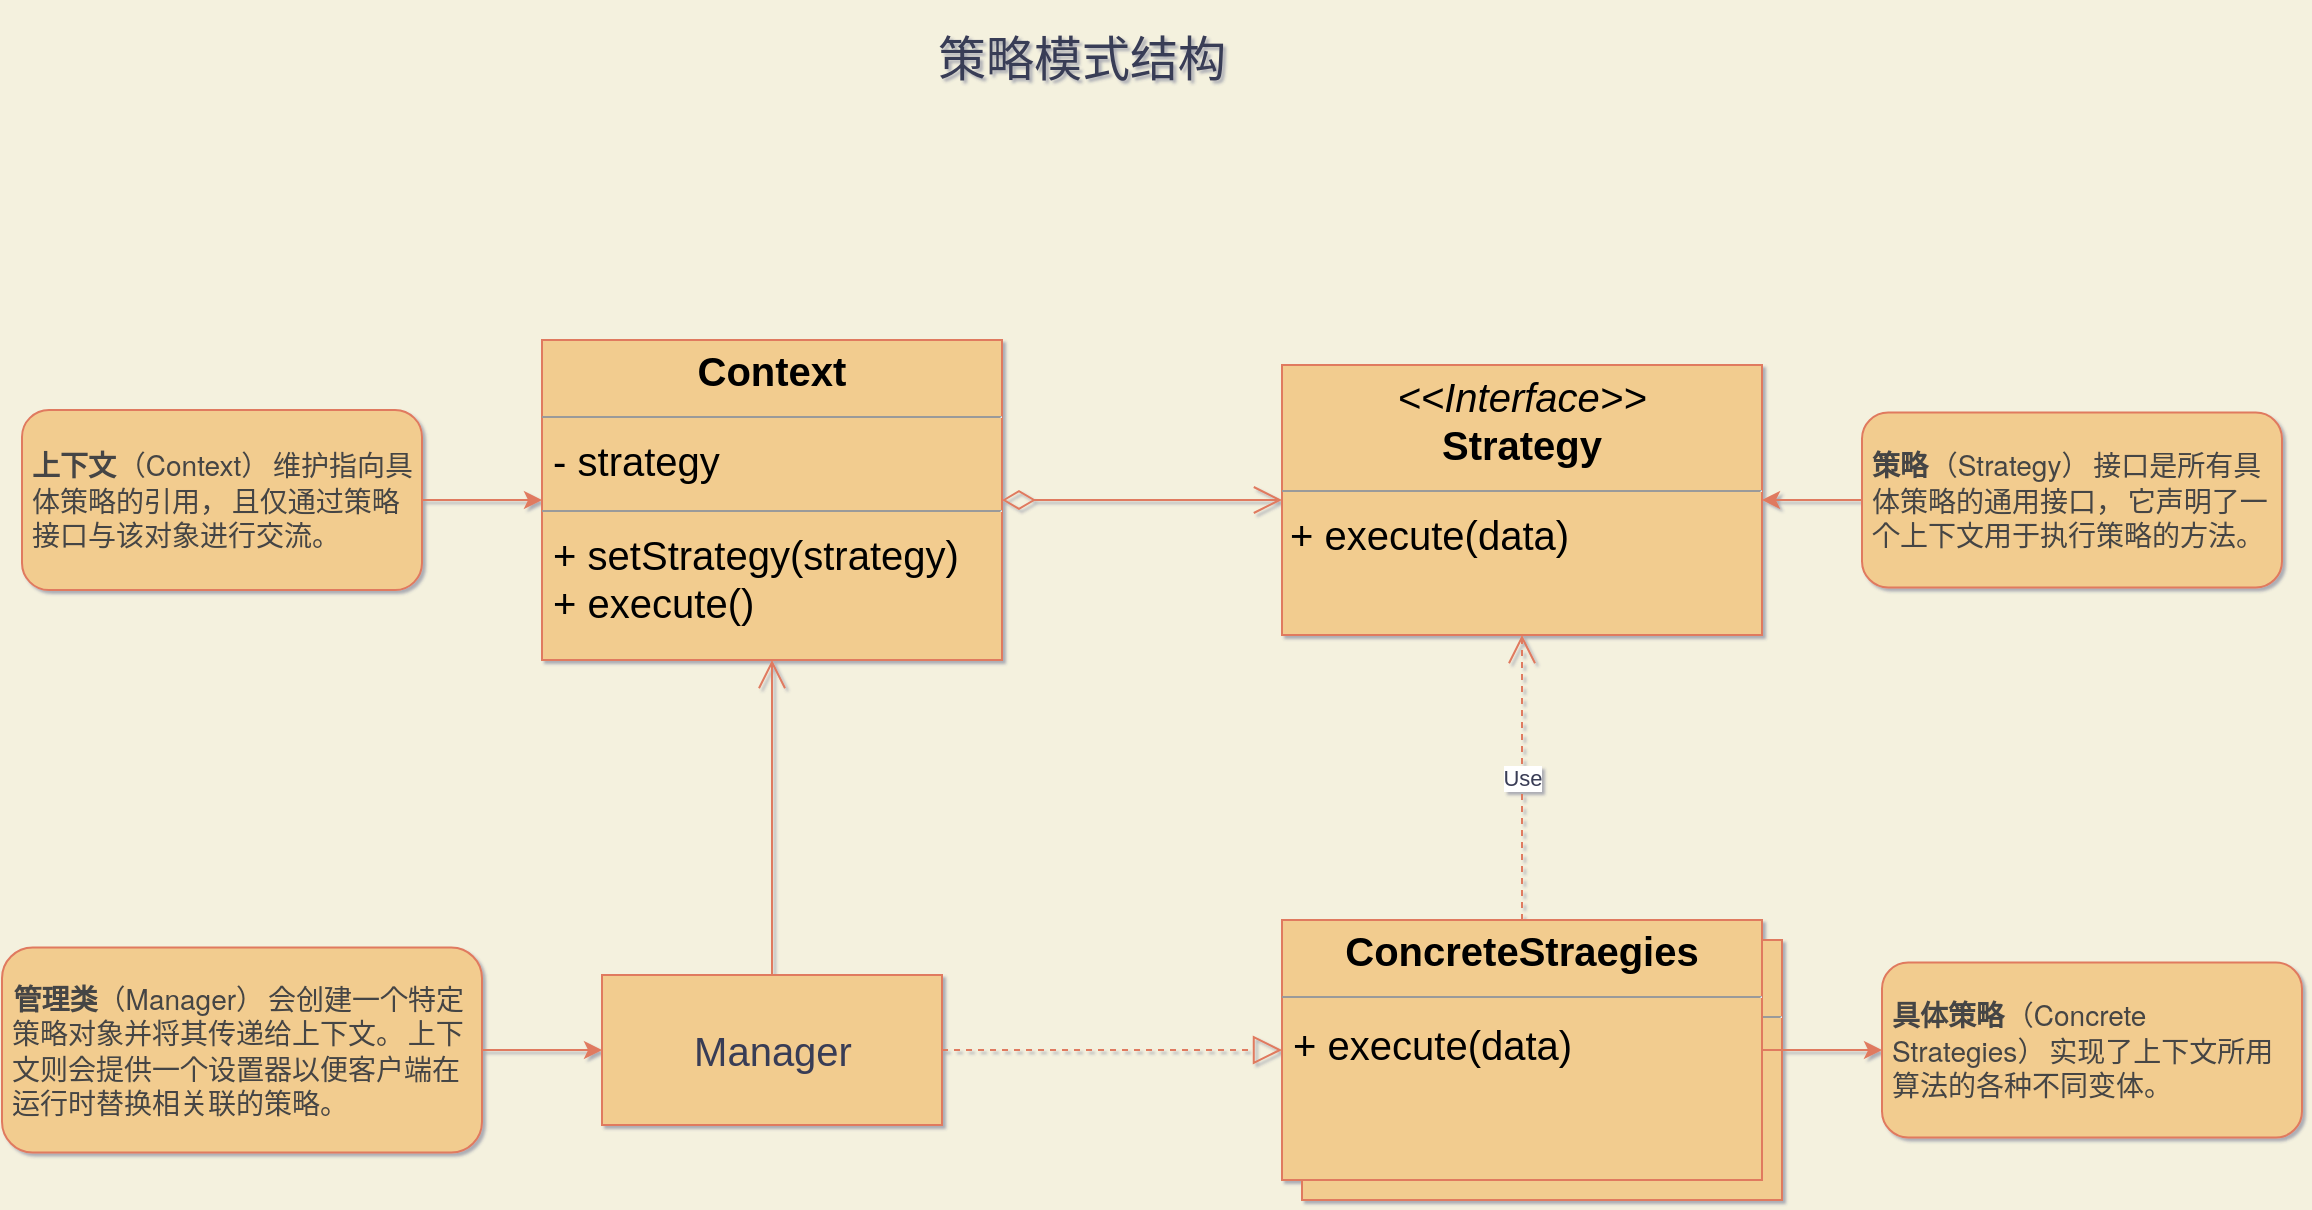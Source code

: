 <mxfile version="14.1.1" type="github">
  <diagram id="KKpHZEB-kb-YXtbk0vTv" name="第 1 页">
    <mxGraphModel dx="2052" dy="1060" grid="1" gridSize="10" guides="1" tooltips="1" connect="1" arrows="1" fold="1" page="1" pageScale="1" pageWidth="1500" pageHeight="1500" background="#F4F1DE" math="0" shadow="1">
      <root>
        <mxCell id="0" />
        <mxCell id="1" parent="0" />
        <mxCell id="gLQARR6lreuJ_GtyAnsH-1" value="&lt;span style=&quot;font-size: 24px&quot;&gt;策略模式结构&lt;/span&gt;" style="text;html=1;strokeColor=none;fillColor=none;align=center;verticalAlign=middle;whiteSpace=wrap;rounded=0;sketch=0;fontColor=#393C56;" vertex="1" parent="1">
          <mxGeometry x="600" y="10" width="280" height="60" as="geometry" />
        </mxCell>
        <mxCell id="gLQARR6lreuJ_GtyAnsH-6" value="&lt;p style=&quot;margin: 4px 0px 0px ; text-align: center ; font-size: 20px&quot;&gt;&lt;b&gt;&lt;font style=&quot;font-size: 20px&quot;&gt;Context&lt;/font&gt;&lt;/b&gt;&lt;/p&gt;&lt;hr size=&quot;1&quot; style=&quot;font-size: 20px&quot;&gt;&lt;font style=&quot;font-size: 20px&quot;&gt;&amp;nbsp;- strategy&lt;/font&gt;&lt;div style=&quot;height: 2px ; font-size: 20px&quot;&gt;&lt;font style=&quot;font-size: 20px&quot;&gt;&lt;br&gt;&lt;/font&gt;&lt;/div&gt;&lt;hr size=&quot;1&quot; style=&quot;font-size: 20px&quot;&gt;&lt;div style=&quot;height: 2px ; font-size: 20px&quot;&gt;&lt;font style=&quot;font-size: 20px&quot;&gt;&amp;nbsp;+ setStrategy(strategy)&lt;br&gt;&amp;nbsp;+ execute()&lt;/font&gt;&lt;/div&gt;" style="verticalAlign=top;align=left;overflow=fill;fontSize=12;fontFamily=Helvetica;html=1;rounded=0;sketch=0;strokeColor=#E07A5F;fillColor=#F2CC8F;" vertex="1" parent="1">
          <mxGeometry x="470" y="180" width="230" height="160" as="geometry" />
        </mxCell>
        <mxCell id="gLQARR6lreuJ_GtyAnsH-7" value="" style="endArrow=open;html=1;endSize=12;startArrow=diamondThin;startSize=14;startFill=0;edgeStyle=orthogonalEdgeStyle;align=left;verticalAlign=bottom;strokeColor=#E07A5F;fillColor=#F2CC8F;fontColor=#393C56;exitX=1;exitY=0.5;exitDx=0;exitDy=0;" edge="1" parent="1" source="gLQARR6lreuJ_GtyAnsH-6" target="gLQARR6lreuJ_GtyAnsH-8">
          <mxGeometry x="-1" y="3" relative="1" as="geometry">
            <mxPoint x="660" y="230" as="sourcePoint" />
            <mxPoint x="830" y="260" as="targetPoint" />
            <Array as="points" />
          </mxGeometry>
        </mxCell>
        <mxCell id="gLQARR6lreuJ_GtyAnsH-8" value="&lt;p style=&quot;margin: 4px 0px 0px ; text-align: center ; font-size: 20px&quot;&gt;&lt;font style=&quot;font-size: 20px&quot;&gt;&lt;i&gt;&amp;lt;&amp;lt;Interface&amp;gt;&amp;gt;&lt;/i&gt;&lt;br&gt;&lt;b&gt;Strategy&lt;/b&gt;&lt;/font&gt;&lt;/p&gt;&lt;hr size=&quot;1&quot; style=&quot;font-size: 20px&quot;&gt;&lt;p style=&quot;margin: 0px 0px 0px 4px ; font-size: 20px&quot;&gt;&lt;font style=&quot;font-size: 20px&quot;&gt;+ execute(data)&lt;/font&gt;&lt;br&gt;&lt;/p&gt;" style="verticalAlign=top;align=left;overflow=fill;fontSize=12;fontFamily=Helvetica;html=1;rounded=0;sketch=0;strokeColor=#E07A5F;fillColor=#F2CC8F;" vertex="1" parent="1">
          <mxGeometry x="840" y="192.5" width="240" height="135" as="geometry" />
        </mxCell>
        <mxCell id="gLQARR6lreuJ_GtyAnsH-11" value="" style="group" vertex="1" connectable="0" parent="1">
          <mxGeometry x="840" y="470" width="250" height="140" as="geometry" />
        </mxCell>
        <mxCell id="gLQARR6lreuJ_GtyAnsH-9" value="&lt;p style=&quot;margin: 4px 0px 0px ; text-align: center ; font-size: 20px&quot;&gt;&lt;b&gt;&lt;font style=&quot;font-size: 20px&quot;&gt;ConcreteStraegies&lt;/font&gt;&lt;/b&gt;&lt;/p&gt;&lt;hr size=&quot;1&quot; style=&quot;font-size: 20px&quot;&gt;&lt;div style=&quot;height: 2px ; font-size: 20px&quot;&gt;&lt;font style=&quot;font-size: 20px&quot;&gt;&amp;nbsp;&lt;/font&gt;&lt;/div&gt;&lt;font style=&quot;font-size: 20px&quot;&gt;&amp;nbsp;+ execute(data)&lt;/font&gt;" style="verticalAlign=top;align=left;overflow=fill;fontSize=12;fontFamily=Helvetica;html=1;rounded=0;sketch=0;strokeColor=#E07A5F;fillColor=#F2CC8F;" vertex="1" parent="gLQARR6lreuJ_GtyAnsH-11">
          <mxGeometry x="10" y="10" width="240" height="130" as="geometry" />
        </mxCell>
        <mxCell id="gLQARR6lreuJ_GtyAnsH-10" value="&lt;p style=&quot;margin: 4px 0px 0px ; text-align: center ; font-size: 20px&quot;&gt;&lt;b&gt;&lt;font style=&quot;font-size: 20px&quot;&gt;ConcreteStraegies&lt;/font&gt;&lt;/b&gt;&lt;/p&gt;&lt;hr size=&quot;1&quot; style=&quot;font-size: 20px&quot;&gt;&lt;div style=&quot;height: 2px ; font-size: 20px&quot;&gt;&lt;font style=&quot;font-size: 20px&quot;&gt;&amp;nbsp;&lt;/font&gt;&lt;/div&gt;&lt;font style=&quot;font-size: 20px&quot;&gt;&amp;nbsp;+ execute(data)&lt;/font&gt;" style="verticalAlign=top;align=left;overflow=fill;fontSize=12;fontFamily=Helvetica;html=1;rounded=0;sketch=0;strokeColor=#E07A5F;fillColor=#F2CC8F;" vertex="1" parent="gLQARR6lreuJ_GtyAnsH-11">
          <mxGeometry width="240" height="130" as="geometry" />
        </mxCell>
        <mxCell id="gLQARR6lreuJ_GtyAnsH-12" value="Use" style="endArrow=open;endSize=12;dashed=1;html=1;strokeColor=#E07A5F;fillColor=#F2CC8F;fontColor=#393C56;exitX=0.5;exitY=0;exitDx=0;exitDy=0;entryX=0.5;entryY=1;entryDx=0;entryDy=0;" edge="1" parent="1" source="gLQARR6lreuJ_GtyAnsH-10" target="gLQARR6lreuJ_GtyAnsH-8">
          <mxGeometry width="160" relative="1" as="geometry">
            <mxPoint x="600" y="440" as="sourcePoint" />
            <mxPoint x="760" y="440" as="targetPoint" />
          </mxGeometry>
        </mxCell>
        <mxCell id="gLQARR6lreuJ_GtyAnsH-13" value="&lt;span style=&quot;font-size: 20px&quot;&gt;Manager&lt;/span&gt;" style="html=1;rounded=0;sketch=0;strokeColor=#E07A5F;fillColor=#F2CC8F;fontColor=#393C56;" vertex="1" parent="1">
          <mxGeometry x="500" y="497.5" width="170" height="75" as="geometry" />
        </mxCell>
        <mxCell id="gLQARR6lreuJ_GtyAnsH-15" value="" style="endArrow=block;dashed=1;endFill=0;endSize=12;html=1;strokeColor=#E07A5F;fillColor=#F2CC8F;fontColor=#393C56;entryX=0;entryY=0.5;entryDx=0;entryDy=0;" edge="1" parent="1" source="gLQARR6lreuJ_GtyAnsH-13" target="gLQARR6lreuJ_GtyAnsH-10">
          <mxGeometry width="160" relative="1" as="geometry">
            <mxPoint x="610" y="540" as="sourcePoint" />
            <mxPoint x="770" y="540" as="targetPoint" />
          </mxGeometry>
        </mxCell>
        <mxCell id="gLQARR6lreuJ_GtyAnsH-17" value="" style="endArrow=open;endFill=1;endSize=12;html=1;strokeColor=#E07A5F;fillColor=#F2CC8F;fontColor=#393C56;entryX=0.5;entryY=1;entryDx=0;entryDy=0;exitX=0.5;exitY=0;exitDx=0;exitDy=0;" edge="1" parent="1" source="gLQARR6lreuJ_GtyAnsH-13" target="gLQARR6lreuJ_GtyAnsH-6">
          <mxGeometry width="160" relative="1" as="geometry">
            <mxPoint x="400" y="420" as="sourcePoint" />
            <mxPoint x="560" y="420" as="targetPoint" />
          </mxGeometry>
        </mxCell>
        <mxCell id="gLQARR6lreuJ_GtyAnsH-24" value="" style="edgeStyle=orthogonalEdgeStyle;curved=0;rounded=1;sketch=0;orthogonalLoop=1;jettySize=auto;html=1;strokeColor=#E07A5F;fillColor=#F2CC8F;fontColor=#393C56;" edge="1" parent="1" source="gLQARR6lreuJ_GtyAnsH-19" target="gLQARR6lreuJ_GtyAnsH-6">
          <mxGeometry relative="1" as="geometry" />
        </mxCell>
        <mxCell id="gLQARR6lreuJ_GtyAnsH-19" value="&lt;span style=&quot;box-sizing: border-box ; font-weight: 900 ; color: rgb(68 , 68 , 68) ; font-family: &amp;#34;pt sans&amp;#34; , &amp;#34;helvetica neue&amp;#34; , &amp;#34;arial&amp;#34; , &amp;#34;pingfang sc&amp;#34; , &amp;#34;microsoft yahei&amp;#34; , &amp;#34;hiragino sans gb&amp;#34; , sans-serif ; font-size: 14px&quot;&gt;上下文&lt;/span&gt;&lt;span class=&quot;chpule1&quot; style=&quot;box-sizing: border-box ; letter-spacing: 0.25rem ; color: rgb(68 , 68 , 68) ; font-family: &amp;#34;pt sans&amp;#34; , &amp;#34;helvetica neue&amp;#34; , &amp;#34;arial&amp;#34; , &amp;#34;pingfang sc&amp;#34; , &amp;#34;microsoft yahei&amp;#34; , &amp;#34;hiragino sans gb&amp;#34; , sans-serif ; font-size: 14px&quot;&gt;&amp;nbsp;&lt;/span&gt;&lt;span class=&quot;chpuri1&quot; style=&quot;box-sizing: border-box ; margin-left: -0.5em ; color: rgb(68 , 68 , 68) ; font-family: &amp;#34;pt sans&amp;#34; , &amp;#34;helvetica neue&amp;#34; , &amp;#34;arial&amp;#34; , &amp;#34;pingfang sc&amp;#34; , &amp;#34;microsoft yahei&amp;#34; , &amp;#34;hiragino sans gb&amp;#34; , sans-serif ; font-size: 14px&quot;&gt;（&lt;/span&gt;&lt;span style=&quot;color: rgb(68 , 68 , 68) ; font-family: &amp;#34;pt sans&amp;#34; , &amp;#34;helvetica neue&amp;#34; , &amp;#34;arial&amp;#34; , &amp;#34;pingfang sc&amp;#34; , &amp;#34;microsoft yahei&amp;#34; , &amp;#34;hiragino sans gb&amp;#34; , sans-serif ; font-size: 14px&quot;&gt;Context&lt;/span&gt;&lt;span class=&quot;chpule2&quot; style=&quot;box-sizing: border-box ; letter-spacing: -0.6em ; color: rgb(68 , 68 , 68) ; font-family: &amp;#34;pt sans&amp;#34; , &amp;#34;helvetica neue&amp;#34; , &amp;#34;arial&amp;#34; , &amp;#34;pingfang sc&amp;#34; , &amp;#34;microsoft yahei&amp;#34; , &amp;#34;hiragino sans gb&amp;#34; , sans-serif ; font-size: 14px&quot;&gt;）&lt;/span&gt;&lt;span class=&quot;chpuri2&quot; style=&quot;box-sizing: border-box ; letter-spacing: 0.4rem ; color: rgb(68 , 68 , 68) ; font-family: &amp;#34;pt sans&amp;#34; , &amp;#34;helvetica neue&amp;#34; , &amp;#34;arial&amp;#34; , &amp;#34;pingfang sc&amp;#34; , &amp;#34;microsoft yahei&amp;#34; , &amp;#34;hiragino sans gb&amp;#34; , sans-serif ; font-size: 14px&quot;&gt;&amp;nbsp;&lt;/span&gt;&lt;span style=&quot;color: rgb(68 , 68 , 68) ; font-family: &amp;#34;pt sans&amp;#34; , &amp;#34;helvetica neue&amp;#34; , &amp;#34;arial&amp;#34; , &amp;#34;pingfang sc&amp;#34; , &amp;#34;microsoft yahei&amp;#34; , &amp;#34;hiragino sans gb&amp;#34; , sans-serif ; font-size: 14px&quot;&gt;维护指向具体策略的引用&lt;/span&gt;&lt;span class=&quot;chpule2&quot; style=&quot;box-sizing: border-box ; letter-spacing: -0.6em ; color: rgb(68 , 68 , 68) ; font-family: &amp;#34;pt sans&amp;#34; , &amp;#34;helvetica neue&amp;#34; , &amp;#34;arial&amp;#34; , &amp;#34;pingfang sc&amp;#34; , &amp;#34;microsoft yahei&amp;#34; , &amp;#34;hiragino sans gb&amp;#34; , sans-serif ; font-size: 14px&quot;&gt;，&lt;/span&gt;&lt;span class=&quot;chpuri2&quot; style=&quot;box-sizing: border-box ; letter-spacing: 0.4rem ; color: rgb(68 , 68 , 68) ; font-family: &amp;#34;pt sans&amp;#34; , &amp;#34;helvetica neue&amp;#34; , &amp;#34;arial&amp;#34; , &amp;#34;pingfang sc&amp;#34; , &amp;#34;microsoft yahei&amp;#34; , &amp;#34;hiragino sans gb&amp;#34; , sans-serif ; font-size: 14px&quot;&gt;&amp;nbsp;&lt;/span&gt;&lt;span style=&quot;color: rgb(68 , 68 , 68) ; font-family: &amp;#34;pt sans&amp;#34; , &amp;#34;helvetica neue&amp;#34; , &amp;#34;arial&amp;#34; , &amp;#34;pingfang sc&amp;#34; , &amp;#34;microsoft yahei&amp;#34; , &amp;#34;hiragino sans gb&amp;#34; , sans-serif ; font-size: 14px&quot;&gt;且仅通过策略接口与该对象进行交流&lt;/span&gt;&lt;span class=&quot;chpule2&quot; style=&quot;box-sizing: border-box ; letter-spacing: -0.6em ; color: rgb(68 , 68 , 68) ; font-family: &amp;#34;pt sans&amp;#34; , &amp;#34;helvetica neue&amp;#34; , &amp;#34;arial&amp;#34; , &amp;#34;pingfang sc&amp;#34; , &amp;#34;microsoft yahei&amp;#34; , &amp;#34;hiragino sans gb&amp;#34; , sans-serif ; font-size: 14px&quot;&gt;。&lt;/span&gt;" style="rounded=1;whiteSpace=wrap;html=1;sketch=0;strokeColor=#E07A5F;fillColor=#F2CC8F;fontColor=#393C56;align=left;spacingLeft=0;spacing=5;" vertex="1" parent="1">
          <mxGeometry x="210" y="215" width="200" height="90" as="geometry" />
        </mxCell>
        <mxCell id="gLQARR6lreuJ_GtyAnsH-25" value="" style="edgeStyle=orthogonalEdgeStyle;curved=0;rounded=1;sketch=0;orthogonalLoop=1;jettySize=auto;html=1;strokeColor=#E07A5F;fillColor=#F2CC8F;fontColor=#393C56;" edge="1" parent="1" source="gLQARR6lreuJ_GtyAnsH-20" target="gLQARR6lreuJ_GtyAnsH-8">
          <mxGeometry relative="1" as="geometry" />
        </mxCell>
        <mxCell id="gLQARR6lreuJ_GtyAnsH-20" value="&lt;span style=&quot;box-sizing: border-box ; font-weight: 900 ; color: rgb(68 , 68 , 68) ; font-family: &amp;#34;pt sans&amp;#34; , &amp;#34;helvetica neue&amp;#34; , &amp;#34;arial&amp;#34; , &amp;#34;pingfang sc&amp;#34; , &amp;#34;microsoft yahei&amp;#34; , &amp;#34;hiragino sans gb&amp;#34; , sans-serif ; font-size: 14px&quot;&gt;策略&lt;/span&gt;&lt;span class=&quot;chpule1&quot; style=&quot;box-sizing: border-box ; letter-spacing: 0.25rem ; color: rgb(68 , 68 , 68) ; font-family: &amp;#34;pt sans&amp;#34; , &amp;#34;helvetica neue&amp;#34; , &amp;#34;arial&amp;#34; , &amp;#34;pingfang sc&amp;#34; , &amp;#34;microsoft yahei&amp;#34; , &amp;#34;hiragino sans gb&amp;#34; , sans-serif ; font-size: 14px&quot;&gt;&amp;nbsp;&lt;/span&gt;&lt;span class=&quot;chpuri1&quot; style=&quot;box-sizing: border-box ; margin-left: -0.5em ; color: rgb(68 , 68 , 68) ; font-family: &amp;#34;pt sans&amp;#34; , &amp;#34;helvetica neue&amp;#34; , &amp;#34;arial&amp;#34; , &amp;#34;pingfang sc&amp;#34; , &amp;#34;microsoft yahei&amp;#34; , &amp;#34;hiragino sans gb&amp;#34; , sans-serif ; font-size: 14px&quot;&gt;（&lt;/span&gt;&lt;span style=&quot;color: rgb(68 , 68 , 68) ; font-family: &amp;#34;pt sans&amp;#34; , &amp;#34;helvetica neue&amp;#34; , &amp;#34;arial&amp;#34; , &amp;#34;pingfang sc&amp;#34; , &amp;#34;microsoft yahei&amp;#34; , &amp;#34;hiragino sans gb&amp;#34; , sans-serif ; font-size: 14px&quot;&gt;Strategy&lt;/span&gt;&lt;span class=&quot;chpule2&quot; style=&quot;box-sizing: border-box ; letter-spacing: -0.6em ; color: rgb(68 , 68 , 68) ; font-family: &amp;#34;pt sans&amp;#34; , &amp;#34;helvetica neue&amp;#34; , &amp;#34;arial&amp;#34; , &amp;#34;pingfang sc&amp;#34; , &amp;#34;microsoft yahei&amp;#34; , &amp;#34;hiragino sans gb&amp;#34; , sans-serif ; font-size: 14px&quot;&gt;）&lt;/span&gt;&lt;span class=&quot;chpuri2&quot; style=&quot;box-sizing: border-box ; letter-spacing: 0.4rem ; color: rgb(68 , 68 , 68) ; font-family: &amp;#34;pt sans&amp;#34; , &amp;#34;helvetica neue&amp;#34; , &amp;#34;arial&amp;#34; , &amp;#34;pingfang sc&amp;#34; , &amp;#34;microsoft yahei&amp;#34; , &amp;#34;hiragino sans gb&amp;#34; , sans-serif ; font-size: 14px&quot;&gt;&amp;nbsp;&lt;/span&gt;&lt;span style=&quot;color: rgb(68 , 68 , 68) ; font-family: &amp;#34;pt sans&amp;#34; , &amp;#34;helvetica neue&amp;#34; , &amp;#34;arial&amp;#34; , &amp;#34;pingfang sc&amp;#34; , &amp;#34;microsoft yahei&amp;#34; , &amp;#34;hiragino sans gb&amp;#34; , sans-serif ; font-size: 14px&quot;&gt;接口是所有具体策略的通用接口&lt;/span&gt;&lt;span class=&quot;chpule2&quot; style=&quot;box-sizing: border-box ; letter-spacing: -0.6em ; color: rgb(68 , 68 , 68) ; font-family: &amp;#34;pt sans&amp;#34; , &amp;#34;helvetica neue&amp;#34; , &amp;#34;arial&amp;#34; , &amp;#34;pingfang sc&amp;#34; , &amp;#34;microsoft yahei&amp;#34; , &amp;#34;hiragino sans gb&amp;#34; , sans-serif ; font-size: 14px&quot;&gt;，&lt;/span&gt;&lt;span class=&quot;chpuri2&quot; style=&quot;box-sizing: border-box ; letter-spacing: 0.4rem ; color: rgb(68 , 68 , 68) ; font-family: &amp;#34;pt sans&amp;#34; , &amp;#34;helvetica neue&amp;#34; , &amp;#34;arial&amp;#34; , &amp;#34;pingfang sc&amp;#34; , &amp;#34;microsoft yahei&amp;#34; , &amp;#34;hiragino sans gb&amp;#34; , sans-serif ; font-size: 14px&quot;&gt;&amp;nbsp;&lt;/span&gt;&lt;span style=&quot;color: rgb(68 , 68 , 68) ; font-family: &amp;#34;pt sans&amp;#34; , &amp;#34;helvetica neue&amp;#34; , &amp;#34;arial&amp;#34; , &amp;#34;pingfang sc&amp;#34; , &amp;#34;microsoft yahei&amp;#34; , &amp;#34;hiragino sans gb&amp;#34; , sans-serif ; font-size: 14px&quot;&gt;它声明了一个上下文用于执行策略的方法&lt;/span&gt;&lt;span class=&quot;chpule2&quot; style=&quot;box-sizing: border-box ; letter-spacing: -0.6em ; color: rgb(68 , 68 , 68) ; font-family: &amp;#34;pt sans&amp;#34; , &amp;#34;helvetica neue&amp;#34; , &amp;#34;arial&amp;#34; , &amp;#34;pingfang sc&amp;#34; , &amp;#34;microsoft yahei&amp;#34; , &amp;#34;hiragino sans gb&amp;#34; , sans-serif ; font-size: 14px&quot;&gt;。&lt;/span&gt;" style="rounded=1;whiteSpace=wrap;html=1;sketch=0;strokeColor=#E07A5F;fillColor=#F2CC8F;fontColor=#393C56;align=left;spacing=5;" vertex="1" parent="1">
          <mxGeometry x="1130" y="216.25" width="210" height="87.5" as="geometry" />
        </mxCell>
        <mxCell id="gLQARR6lreuJ_GtyAnsH-21" value="&lt;span style=&quot;box-sizing: border-box ; font-weight: 900 ; color: rgb(68 , 68 , 68) ; font-family: &amp;#34;pt sans&amp;#34; , &amp;#34;helvetica neue&amp;#34; , &amp;#34;arial&amp;#34; , &amp;#34;pingfang sc&amp;#34; , &amp;#34;microsoft yahei&amp;#34; , &amp;#34;hiragino sans gb&amp;#34; , sans-serif ; font-size: 14px&quot;&gt;具体策略&lt;/span&gt;&lt;span class=&quot;chpule1&quot; style=&quot;box-sizing: border-box ; letter-spacing: 0.25rem ; color: rgb(68 , 68 , 68) ; font-family: &amp;#34;pt sans&amp;#34; , &amp;#34;helvetica neue&amp;#34; , &amp;#34;arial&amp;#34; , &amp;#34;pingfang sc&amp;#34; , &amp;#34;microsoft yahei&amp;#34; , &amp;#34;hiragino sans gb&amp;#34; , sans-serif ; font-size: 14px&quot;&gt;&amp;nbsp;&lt;/span&gt;&lt;span class=&quot;chpuri1&quot; style=&quot;box-sizing: border-box ; margin-left: -0.5em ; color: rgb(68 , 68 , 68) ; font-family: &amp;#34;pt sans&amp;#34; , &amp;#34;helvetica neue&amp;#34; , &amp;#34;arial&amp;#34; , &amp;#34;pingfang sc&amp;#34; , &amp;#34;microsoft yahei&amp;#34; , &amp;#34;hiragino sans gb&amp;#34; , sans-serif ; font-size: 14px&quot;&gt;（&lt;/span&gt;&lt;span style=&quot;color: rgb(68 , 68 , 68) ; font-family: &amp;#34;pt sans&amp;#34; , &amp;#34;helvetica neue&amp;#34; , &amp;#34;arial&amp;#34; , &amp;#34;pingfang sc&amp;#34; , &amp;#34;microsoft yahei&amp;#34; , &amp;#34;hiragino sans gb&amp;#34; , sans-serif ; font-size: 14px&quot;&gt;Concrete Strategies&lt;/span&gt;&lt;span class=&quot;chpule2&quot; style=&quot;box-sizing: border-box ; letter-spacing: -0.6em ; color: rgb(68 , 68 , 68) ; font-family: &amp;#34;pt sans&amp;#34; , &amp;#34;helvetica neue&amp;#34; , &amp;#34;arial&amp;#34; , &amp;#34;pingfang sc&amp;#34; , &amp;#34;microsoft yahei&amp;#34; , &amp;#34;hiragino sans gb&amp;#34; , sans-serif ; font-size: 14px&quot;&gt;）&lt;/span&gt;&lt;span class=&quot;chpuri2&quot; style=&quot;box-sizing: border-box ; letter-spacing: 0.4rem ; color: rgb(68 , 68 , 68) ; font-family: &amp;#34;pt sans&amp;#34; , &amp;#34;helvetica neue&amp;#34; , &amp;#34;arial&amp;#34; , &amp;#34;pingfang sc&amp;#34; , &amp;#34;microsoft yahei&amp;#34; , &amp;#34;hiragino sans gb&amp;#34; , sans-serif ; font-size: 14px&quot;&gt;&amp;nbsp;&lt;/span&gt;&lt;span style=&quot;color: rgb(68 , 68 , 68) ; font-family: &amp;#34;pt sans&amp;#34; , &amp;#34;helvetica neue&amp;#34; , &amp;#34;arial&amp;#34; , &amp;#34;pingfang sc&amp;#34; , &amp;#34;microsoft yahei&amp;#34; , &amp;#34;hiragino sans gb&amp;#34; , sans-serif ; font-size: 14px&quot;&gt;实现了上下文所用算法的各种不同变体&lt;/span&gt;&lt;span class=&quot;chpule2&quot; style=&quot;box-sizing: border-box ; letter-spacing: -0.6em ; color: rgb(68 , 68 , 68) ; font-family: &amp;#34;pt sans&amp;#34; , &amp;#34;helvetica neue&amp;#34; , &amp;#34;arial&amp;#34; , &amp;#34;pingfang sc&amp;#34; , &amp;#34;microsoft yahei&amp;#34; , &amp;#34;hiragino sans gb&amp;#34; , sans-serif ; font-size: 14px&quot;&gt;。&lt;/span&gt;" style="rounded=1;whiteSpace=wrap;html=1;sketch=0;strokeColor=#E07A5F;fillColor=#F2CC8F;fontColor=#393C56;align=left;spacing=5;" vertex="1" parent="1">
          <mxGeometry x="1140" y="491.25" width="210" height="87.5" as="geometry" />
        </mxCell>
        <mxCell id="gLQARR6lreuJ_GtyAnsH-23" value="" style="edgeStyle=orthogonalEdgeStyle;curved=0;rounded=1;sketch=0;orthogonalLoop=1;jettySize=auto;html=1;strokeColor=#E07A5F;fillColor=#F2CC8F;fontColor=#393C56;" edge="1" parent="1" source="gLQARR6lreuJ_GtyAnsH-22" target="gLQARR6lreuJ_GtyAnsH-13">
          <mxGeometry relative="1" as="geometry" />
        </mxCell>
        <mxCell id="gLQARR6lreuJ_GtyAnsH-22" value="&lt;span class=&quot;chpuri1&quot; style=&quot;box-sizing: border-box ; margin-left: -0.5em ; color: rgb(68 , 68 , 68) ; font-family: &amp;#34;pt sans&amp;#34; , &amp;#34;helvetica neue&amp;#34; , &amp;#34;arial&amp;#34; , &amp;#34;pingfang sc&amp;#34; , &amp;#34;microsoft yahei&amp;#34; , &amp;#34;hiragino sans gb&amp;#34; , sans-serif ; font-size: 14px&quot;&gt;&lt;b&gt;&amp;nbsp; 管理类&lt;/b&gt;（Manager&lt;/span&gt;&lt;span class=&quot;chpule2&quot; style=&quot;box-sizing: border-box ; letter-spacing: -0.6em ; color: rgb(68 , 68 , 68) ; font-family: &amp;#34;pt sans&amp;#34; , &amp;#34;helvetica neue&amp;#34; , &amp;#34;arial&amp;#34; , &amp;#34;pingfang sc&amp;#34; , &amp;#34;microsoft yahei&amp;#34; , &amp;#34;hiragino sans gb&amp;#34; , sans-serif ; font-size: 14px&quot;&gt;）&lt;/span&gt;&lt;span class=&quot;chpuri2&quot; style=&quot;box-sizing: border-box ; letter-spacing: 0.4rem ; color: rgb(68 , 68 , 68) ; font-family: &amp;#34;pt sans&amp;#34; , &amp;#34;helvetica neue&amp;#34; , &amp;#34;arial&amp;#34; , &amp;#34;pingfang sc&amp;#34; , &amp;#34;microsoft yahei&amp;#34; , &amp;#34;hiragino sans gb&amp;#34; , sans-serif ; font-size: 14px&quot;&gt;&amp;nbsp;&lt;/span&gt;&lt;span style=&quot;color: rgb(68 , 68 , 68) ; font-family: &amp;#34;pt sans&amp;#34; , &amp;#34;helvetica neue&amp;#34; , &amp;#34;arial&amp;#34; , &amp;#34;pingfang sc&amp;#34; , &amp;#34;microsoft yahei&amp;#34; , &amp;#34;hiragino sans gb&amp;#34; , sans-serif ; font-size: 14px&quot;&gt;会创建一个特定策略对象并将其传递给上下文&lt;/span&gt;&lt;span class=&quot;chpule2&quot; style=&quot;box-sizing: border-box ; letter-spacing: -0.6em ; color: rgb(68 , 68 , 68) ; font-family: &amp;#34;pt sans&amp;#34; , &amp;#34;helvetica neue&amp;#34; , &amp;#34;arial&amp;#34; , &amp;#34;pingfang sc&amp;#34; , &amp;#34;microsoft yahei&amp;#34; , &amp;#34;hiragino sans gb&amp;#34; , sans-serif ; font-size: 14px&quot;&gt;。&lt;/span&gt;&lt;span class=&quot;chpuri2&quot; style=&quot;box-sizing: border-box ; letter-spacing: 0.4rem ; color: rgb(68 , 68 , 68) ; font-family: &amp;#34;pt sans&amp;#34; , &amp;#34;helvetica neue&amp;#34; , &amp;#34;arial&amp;#34; , &amp;#34;pingfang sc&amp;#34; , &amp;#34;microsoft yahei&amp;#34; , &amp;#34;hiragino sans gb&amp;#34; , sans-serif ; font-size: 14px&quot;&gt;&amp;nbsp;&lt;/span&gt;&lt;span style=&quot;color: rgb(68 , 68 , 68) ; font-family: &amp;#34;pt sans&amp;#34; , &amp;#34;helvetica neue&amp;#34; , &amp;#34;arial&amp;#34; , &amp;#34;pingfang sc&amp;#34; , &amp;#34;microsoft yahei&amp;#34; , &amp;#34;hiragino sans gb&amp;#34; , sans-serif ; font-size: 14px&quot;&gt;上下文则会提供一个设置器以便客户端在运行时替换相关联的策略&lt;/span&gt;&lt;span class=&quot;chpule2&quot; style=&quot;box-sizing: border-box ; letter-spacing: -0.6em ; color: rgb(68 , 68 , 68) ; font-family: &amp;#34;pt sans&amp;#34; , &amp;#34;helvetica neue&amp;#34; , &amp;#34;arial&amp;#34; , &amp;#34;pingfang sc&amp;#34; , &amp;#34;microsoft yahei&amp;#34; , &amp;#34;hiragino sans gb&amp;#34; , sans-serif ; font-size: 14px&quot;&gt;。&lt;/span&gt;" style="rounded=1;whiteSpace=wrap;html=1;sketch=0;strokeColor=#E07A5F;fillColor=#F2CC8F;fontColor=#393C56;align=left;spacing=5;" vertex="1" parent="1">
          <mxGeometry x="200" y="483.75" width="240" height="102.5" as="geometry" />
        </mxCell>
        <mxCell id="gLQARR6lreuJ_GtyAnsH-26" value="" style="edgeStyle=orthogonalEdgeStyle;curved=0;rounded=1;sketch=0;orthogonalLoop=1;jettySize=auto;html=1;strokeColor=#E07A5F;fillColor=#F2CC8F;fontColor=#393C56;" edge="1" parent="1" source="gLQARR6lreuJ_GtyAnsH-10" target="gLQARR6lreuJ_GtyAnsH-21">
          <mxGeometry relative="1" as="geometry" />
        </mxCell>
      </root>
    </mxGraphModel>
  </diagram>
</mxfile>
